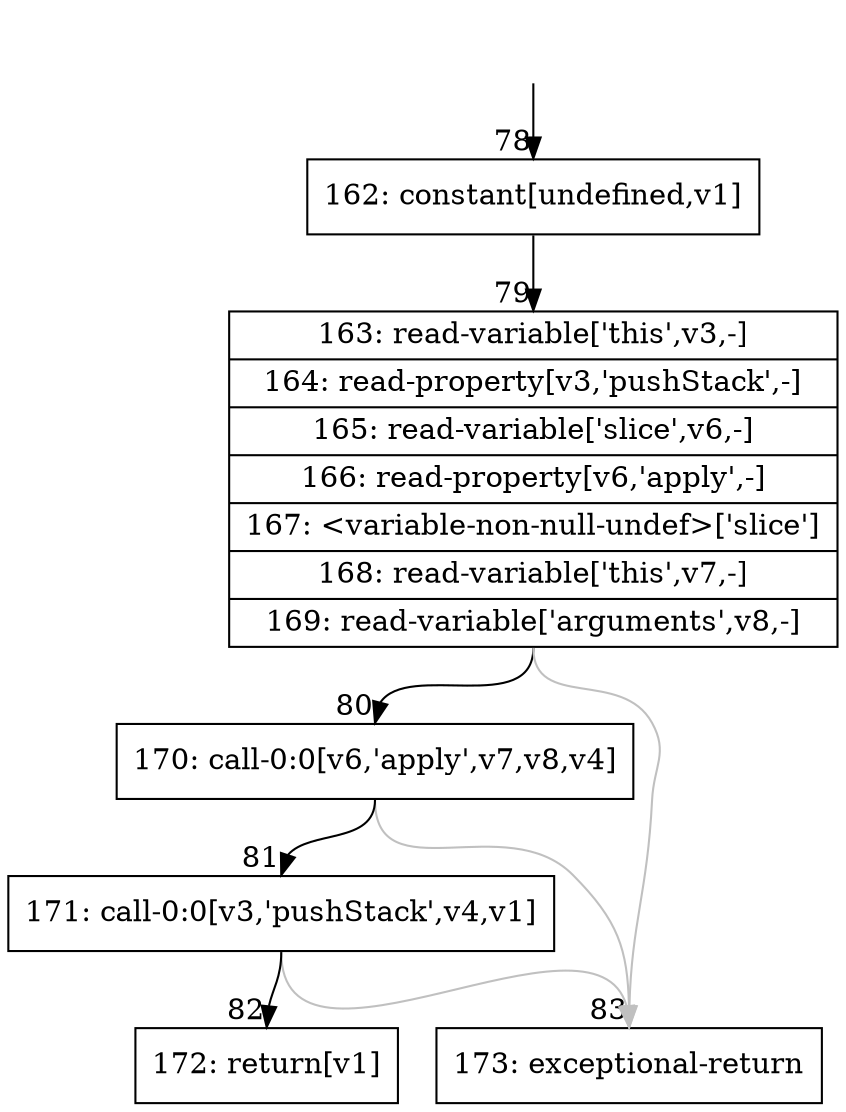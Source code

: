 digraph {
rankdir="TD"
BB_entry12[shape=none,label=""];
BB_entry12 -> BB78 [tailport=s, headport=n, headlabel="    78"]
BB78 [shape=record label="{162: constant[undefined,v1]}" ] 
BB78 -> BB79 [tailport=s, headport=n, headlabel="      79"]
BB79 [shape=record label="{163: read-variable['this',v3,-]|164: read-property[v3,'pushStack',-]|165: read-variable['slice',v6,-]|166: read-property[v6,'apply',-]|167: \<variable-non-null-undef\>['slice']|168: read-variable['this',v7,-]|169: read-variable['arguments',v8,-]}" ] 
BB79 -> BB80 [tailport=s, headport=n, headlabel="      80"]
BB79 -> BB83 [tailport=s, headport=n, color=gray, headlabel="      83"]
BB80 [shape=record label="{170: call-0:0[v6,'apply',v7,v8,v4]}" ] 
BB80 -> BB81 [tailport=s, headport=n, headlabel="      81"]
BB80 -> BB83 [tailport=s, headport=n, color=gray]
BB81 [shape=record label="{171: call-0:0[v3,'pushStack',v4,v1]}" ] 
BB81 -> BB82 [tailport=s, headport=n, headlabel="      82"]
BB81 -> BB83 [tailport=s, headport=n, color=gray]
BB82 [shape=record label="{172: return[v1]}" ] 
BB83 [shape=record label="{173: exceptional-return}" ] 
}
